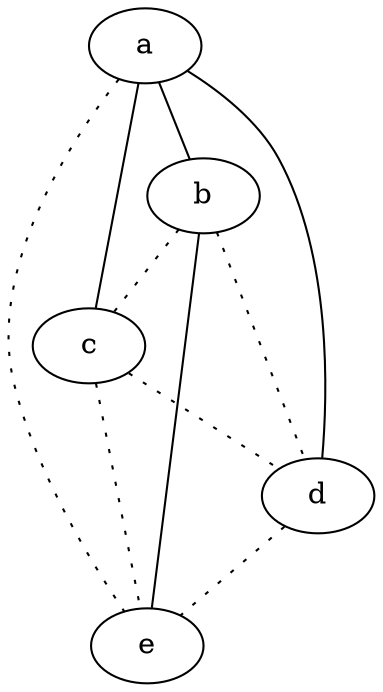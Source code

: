 graph {
a -- b;
a -- c;
a -- d;
a -- e [style=dotted];
b -- c [style=dotted];
b -- d [style=dotted];
b -- e;
c -- d [style=dotted];
c -- e [style=dotted];
d -- e [style=dotted];
}

